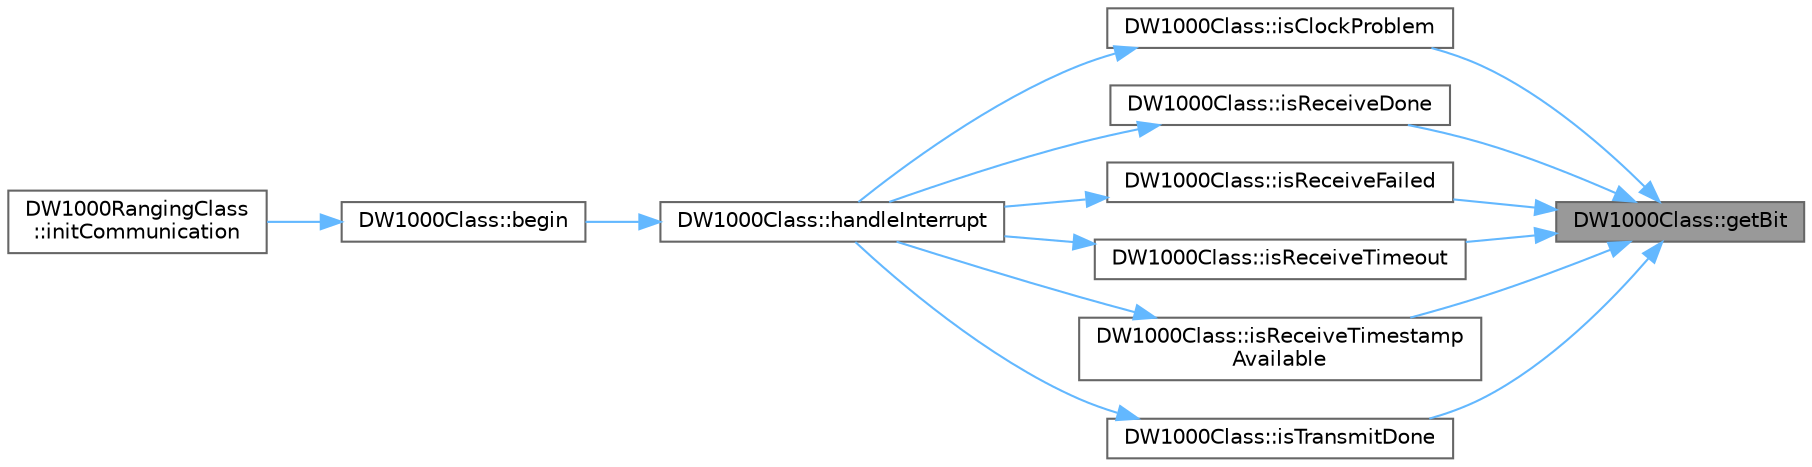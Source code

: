 digraph "DW1000Class::getBit"
{
 // LATEX_PDF_SIZE
  bgcolor="transparent";
  edge [fontname=Helvetica,fontsize=10,labelfontname=Helvetica,labelfontsize=10];
  node [fontname=Helvetica,fontsize=10,shape=box,height=0.2,width=0.4];
  rankdir="RL";
  Node1 [id="Node000001",label="DW1000Class::getBit",height=0.2,width=0.4,color="gray40", fillcolor="grey60", style="filled", fontcolor="black",tooltip=" "];
  Node1 -> Node2 [id="edge1_Node000001_Node000002",dir="back",color="steelblue1",style="solid",tooltip=" "];
  Node2 [id="Node000002",label="DW1000Class::isClockProblem",height=0.2,width=0.4,color="grey40", fillcolor="white", style="filled",URL="$class_d_w1000_class.html#afc4187be0eef678b44bca3c50bf9978a",tooltip=" "];
  Node2 -> Node3 [id="edge2_Node000002_Node000003",dir="back",color="steelblue1",style="solid",tooltip=" "];
  Node3 [id="Node000003",label="DW1000Class::handleInterrupt",height=0.2,width=0.4,color="grey40", fillcolor="white", style="filled",URL="$class_d_w1000_class.html#a8d86f35901523068f976774fd5fc0da2",tooltip=" "];
  Node3 -> Node4 [id="edge3_Node000003_Node000004",dir="back",color="steelblue1",style="solid",tooltip=" "];
  Node4 [id="Node000004",label="DW1000Class::begin",height=0.2,width=0.4,color="grey40", fillcolor="white", style="filled",URL="$class_d_w1000_class.html#a59b862b3a40d42eb64fab1a85dc12147",tooltip=" "];
  Node4 -> Node5 [id="edge4_Node000004_Node000005",dir="back",color="steelblue1",style="solid",tooltip=" "];
  Node5 [id="Node000005",label="DW1000RangingClass\l::initCommunication",height=0.2,width=0.4,color="grey40", fillcolor="white", style="filled",URL="$class_d_w1000_ranging_class.html#a2cda101272c6b30c7dc684c819fe0517",tooltip=" "];
  Node1 -> Node6 [id="edge5_Node000001_Node000006",dir="back",color="steelblue1",style="solid",tooltip=" "];
  Node6 [id="Node000006",label="DW1000Class::isReceiveDone",height=0.2,width=0.4,color="grey40", fillcolor="white", style="filled",URL="$class_d_w1000_class.html#a54cb7f137f76e716659ede5ab45b9fb9",tooltip=" "];
  Node6 -> Node3 [id="edge6_Node000006_Node000003",dir="back",color="steelblue1",style="solid",tooltip=" "];
  Node1 -> Node7 [id="edge7_Node000001_Node000007",dir="back",color="steelblue1",style="solid",tooltip=" "];
  Node7 [id="Node000007",label="DW1000Class::isReceiveFailed",height=0.2,width=0.4,color="grey40", fillcolor="white", style="filled",URL="$class_d_w1000_class.html#a7775671b9a6fd333b282b07763ccf070",tooltip=" "];
  Node7 -> Node3 [id="edge8_Node000007_Node000003",dir="back",color="steelblue1",style="solid",tooltip=" "];
  Node1 -> Node8 [id="edge9_Node000001_Node000008",dir="back",color="steelblue1",style="solid",tooltip=" "];
  Node8 [id="Node000008",label="DW1000Class::isReceiveTimeout",height=0.2,width=0.4,color="grey40", fillcolor="white", style="filled",URL="$class_d_w1000_class.html#a33c9e5426b5ef0d4935c6f8c314adfb2",tooltip=" "];
  Node8 -> Node3 [id="edge10_Node000008_Node000003",dir="back",color="steelblue1",style="solid",tooltip=" "];
  Node1 -> Node9 [id="edge11_Node000001_Node000009",dir="back",color="steelblue1",style="solid",tooltip=" "];
  Node9 [id="Node000009",label="DW1000Class::isReceiveTimestamp\lAvailable",height=0.2,width=0.4,color="grey40", fillcolor="white", style="filled",URL="$class_d_w1000_class.html#ab8e998d008a32c8e8b300d4802caf824",tooltip=" "];
  Node9 -> Node3 [id="edge12_Node000009_Node000003",dir="back",color="steelblue1",style="solid",tooltip=" "];
  Node1 -> Node10 [id="edge13_Node000001_Node000010",dir="back",color="steelblue1",style="solid",tooltip=" "];
  Node10 [id="Node000010",label="DW1000Class::isTransmitDone",height=0.2,width=0.4,color="grey40", fillcolor="white", style="filled",URL="$class_d_w1000_class.html#adfd211dbc2fcdafaa691d70c4c9f6a92",tooltip=" "];
  Node10 -> Node3 [id="edge14_Node000010_Node000003",dir="back",color="steelblue1",style="solid",tooltip=" "];
}
